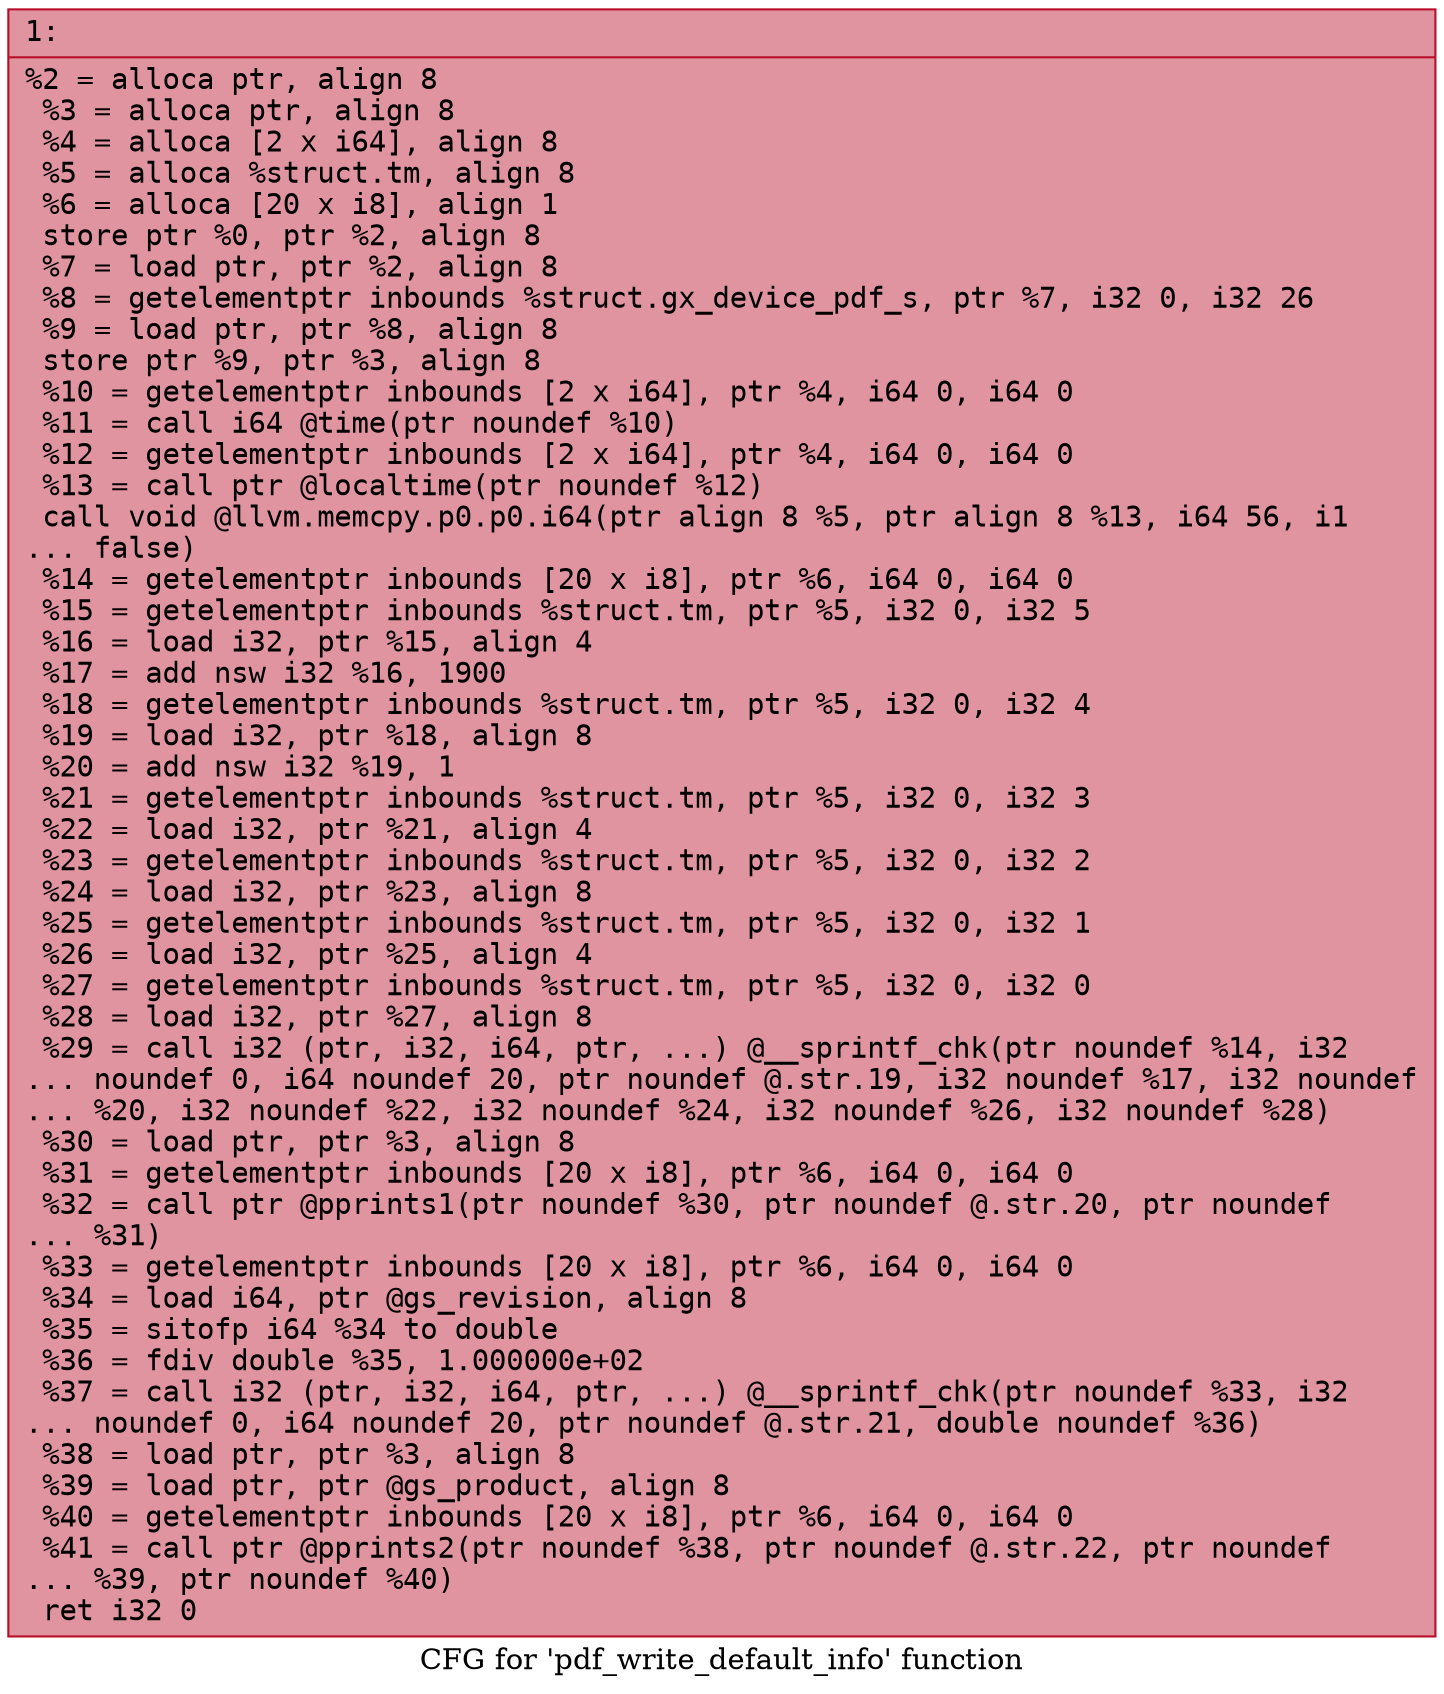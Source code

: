 digraph "CFG for 'pdf_write_default_info' function" {
	label="CFG for 'pdf_write_default_info' function";

	Node0x6000020b2990 [shape=record,color="#b70d28ff", style=filled, fillcolor="#b70d2870" fontname="Courier",label="{1:\l|  %2 = alloca ptr, align 8\l  %3 = alloca ptr, align 8\l  %4 = alloca [2 x i64], align 8\l  %5 = alloca %struct.tm, align 8\l  %6 = alloca [20 x i8], align 1\l  store ptr %0, ptr %2, align 8\l  %7 = load ptr, ptr %2, align 8\l  %8 = getelementptr inbounds %struct.gx_device_pdf_s, ptr %7, i32 0, i32 26\l  %9 = load ptr, ptr %8, align 8\l  store ptr %9, ptr %3, align 8\l  %10 = getelementptr inbounds [2 x i64], ptr %4, i64 0, i64 0\l  %11 = call i64 @time(ptr noundef %10)\l  %12 = getelementptr inbounds [2 x i64], ptr %4, i64 0, i64 0\l  %13 = call ptr @localtime(ptr noundef %12)\l  call void @llvm.memcpy.p0.p0.i64(ptr align 8 %5, ptr align 8 %13, i64 56, i1\l... false)\l  %14 = getelementptr inbounds [20 x i8], ptr %6, i64 0, i64 0\l  %15 = getelementptr inbounds %struct.tm, ptr %5, i32 0, i32 5\l  %16 = load i32, ptr %15, align 4\l  %17 = add nsw i32 %16, 1900\l  %18 = getelementptr inbounds %struct.tm, ptr %5, i32 0, i32 4\l  %19 = load i32, ptr %18, align 8\l  %20 = add nsw i32 %19, 1\l  %21 = getelementptr inbounds %struct.tm, ptr %5, i32 0, i32 3\l  %22 = load i32, ptr %21, align 4\l  %23 = getelementptr inbounds %struct.tm, ptr %5, i32 0, i32 2\l  %24 = load i32, ptr %23, align 8\l  %25 = getelementptr inbounds %struct.tm, ptr %5, i32 0, i32 1\l  %26 = load i32, ptr %25, align 4\l  %27 = getelementptr inbounds %struct.tm, ptr %5, i32 0, i32 0\l  %28 = load i32, ptr %27, align 8\l  %29 = call i32 (ptr, i32, i64, ptr, ...) @__sprintf_chk(ptr noundef %14, i32\l... noundef 0, i64 noundef 20, ptr noundef @.str.19, i32 noundef %17, i32 noundef\l... %20, i32 noundef %22, i32 noundef %24, i32 noundef %26, i32 noundef %28)\l  %30 = load ptr, ptr %3, align 8\l  %31 = getelementptr inbounds [20 x i8], ptr %6, i64 0, i64 0\l  %32 = call ptr @pprints1(ptr noundef %30, ptr noundef @.str.20, ptr noundef\l... %31)\l  %33 = getelementptr inbounds [20 x i8], ptr %6, i64 0, i64 0\l  %34 = load i64, ptr @gs_revision, align 8\l  %35 = sitofp i64 %34 to double\l  %36 = fdiv double %35, 1.000000e+02\l  %37 = call i32 (ptr, i32, i64, ptr, ...) @__sprintf_chk(ptr noundef %33, i32\l... noundef 0, i64 noundef 20, ptr noundef @.str.21, double noundef %36)\l  %38 = load ptr, ptr %3, align 8\l  %39 = load ptr, ptr @gs_product, align 8\l  %40 = getelementptr inbounds [20 x i8], ptr %6, i64 0, i64 0\l  %41 = call ptr @pprints2(ptr noundef %38, ptr noundef @.str.22, ptr noundef\l... %39, ptr noundef %40)\l  ret i32 0\l}"];
}
